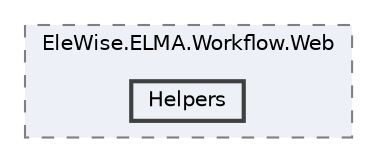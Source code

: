 digraph "Web/Modules/EleWise.ELMA.Workflow.Web/Helpers"
{
 // LATEX_PDF_SIZE
  bgcolor="transparent";
  edge [fontname=Helvetica,fontsize=10,labelfontname=Helvetica,labelfontsize=10];
  node [fontname=Helvetica,fontsize=10,shape=box,height=0.2,width=0.4];
  compound=true
  subgraph clusterdir_f6d093aa8358570a6b08a74ed18c0b30 {
    graph [ bgcolor="#edf0f7", pencolor="grey50", label="EleWise.ELMA.Workflow.Web", fontname=Helvetica,fontsize=10 style="filled,dashed", URL="dir_f6d093aa8358570a6b08a74ed18c0b30.html",tooltip=""]
  dir_a2218e15c6d1d7d69b459cc926cd4d1a [label="Helpers", fillcolor="#edf0f7", color="grey25", style="filled,bold", URL="dir_a2218e15c6d1d7d69b459cc926cd4d1a.html",tooltip=""];
  }
}
